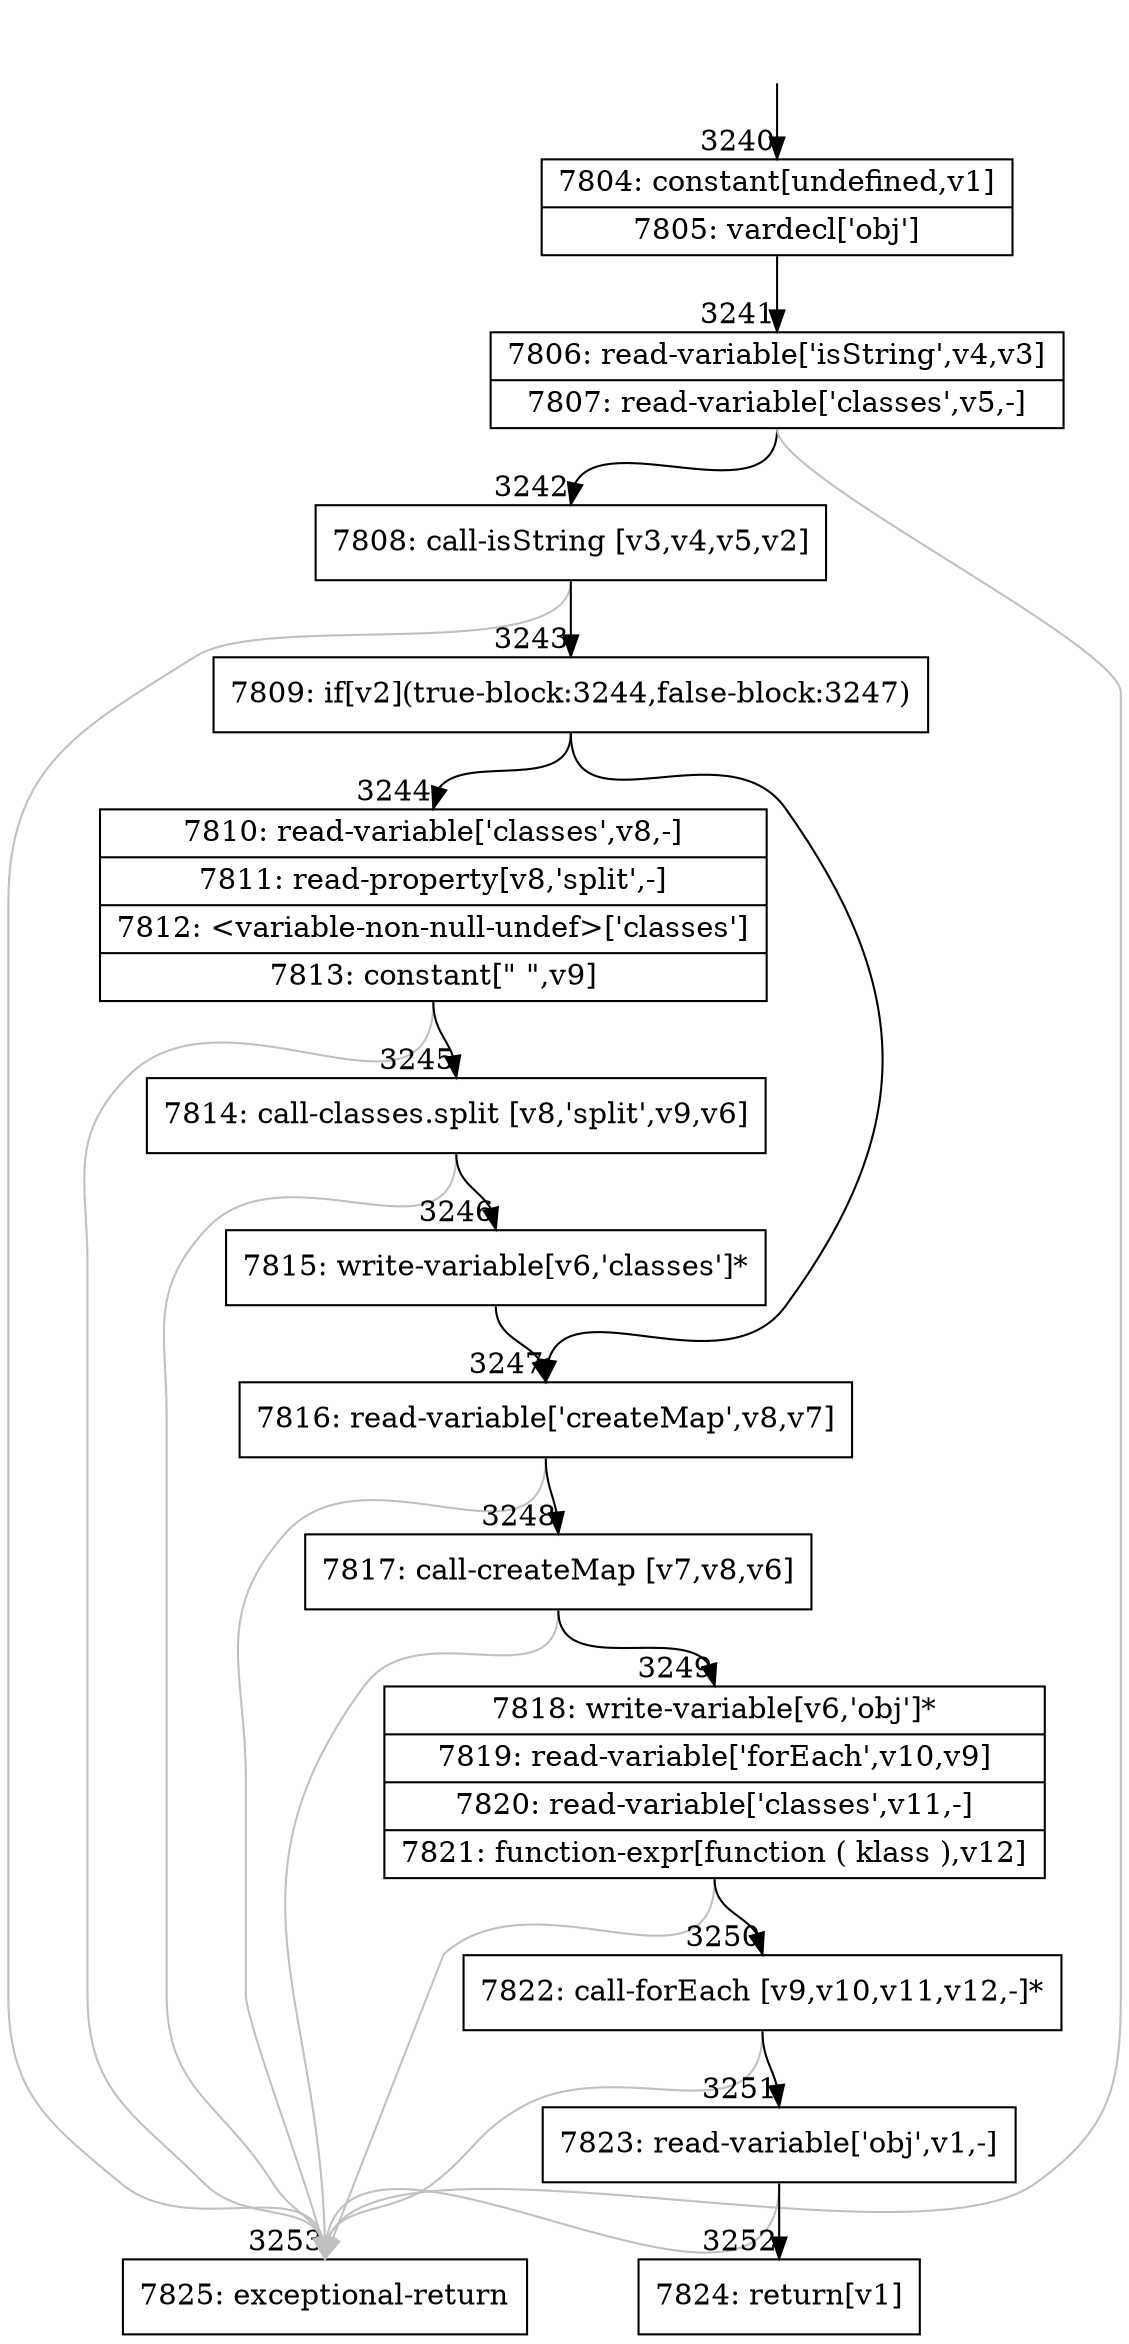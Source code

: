 digraph {
rankdir="TD"
BB_entry261[shape=none,label=""];
BB_entry261 -> BB3240 [tailport=s, headport=n, headlabel="    3240"]
BB3240 [shape=record label="{7804: constant[undefined,v1]|7805: vardecl['obj']}" ] 
BB3240 -> BB3241 [tailport=s, headport=n, headlabel="      3241"]
BB3241 [shape=record label="{7806: read-variable['isString',v4,v3]|7807: read-variable['classes',v5,-]}" ] 
BB3241 -> BB3242 [tailport=s, headport=n, headlabel="      3242"]
BB3241 -> BB3253 [tailport=s, headport=n, color=gray, headlabel="      3253"]
BB3242 [shape=record label="{7808: call-isString [v3,v4,v5,v2]}" ] 
BB3242 -> BB3243 [tailport=s, headport=n, headlabel="      3243"]
BB3242 -> BB3253 [tailport=s, headport=n, color=gray]
BB3243 [shape=record label="{7809: if[v2](true-block:3244,false-block:3247)}" ] 
BB3243 -> BB3244 [tailport=s, headport=n, headlabel="      3244"]
BB3243 -> BB3247 [tailport=s, headport=n, headlabel="      3247"]
BB3244 [shape=record label="{7810: read-variable['classes',v8,-]|7811: read-property[v8,'split',-]|7812: \<variable-non-null-undef\>['classes']|7813: constant[\" \",v9]}" ] 
BB3244 -> BB3245 [tailport=s, headport=n, headlabel="      3245"]
BB3244 -> BB3253 [tailport=s, headport=n, color=gray]
BB3245 [shape=record label="{7814: call-classes.split [v8,'split',v9,v6]}" ] 
BB3245 -> BB3246 [tailport=s, headport=n, headlabel="      3246"]
BB3245 -> BB3253 [tailport=s, headport=n, color=gray]
BB3246 [shape=record label="{7815: write-variable[v6,'classes']*}" ] 
BB3246 -> BB3247 [tailport=s, headport=n]
BB3247 [shape=record label="{7816: read-variable['createMap',v8,v7]}" ] 
BB3247 -> BB3248 [tailport=s, headport=n, headlabel="      3248"]
BB3247 -> BB3253 [tailport=s, headport=n, color=gray]
BB3248 [shape=record label="{7817: call-createMap [v7,v8,v6]}" ] 
BB3248 -> BB3249 [tailport=s, headport=n, headlabel="      3249"]
BB3248 -> BB3253 [tailport=s, headport=n, color=gray]
BB3249 [shape=record label="{7818: write-variable[v6,'obj']*|7819: read-variable['forEach',v10,v9]|7820: read-variable['classes',v11,-]|7821: function-expr[function ( klass ),v12]}" ] 
BB3249 -> BB3250 [tailport=s, headport=n, headlabel="      3250"]
BB3249 -> BB3253 [tailport=s, headport=n, color=gray]
BB3250 [shape=record label="{7822: call-forEach [v9,v10,v11,v12,-]*}" ] 
BB3250 -> BB3251 [tailport=s, headport=n, headlabel="      3251"]
BB3250 -> BB3253 [tailport=s, headport=n, color=gray]
BB3251 [shape=record label="{7823: read-variable['obj',v1,-]}" ] 
BB3251 -> BB3252 [tailport=s, headport=n, headlabel="      3252"]
BB3251 -> BB3253 [tailport=s, headport=n, color=gray]
BB3252 [shape=record label="{7824: return[v1]}" ] 
BB3253 [shape=record label="{7825: exceptional-return}" ] 
//#$~ 4787
}
